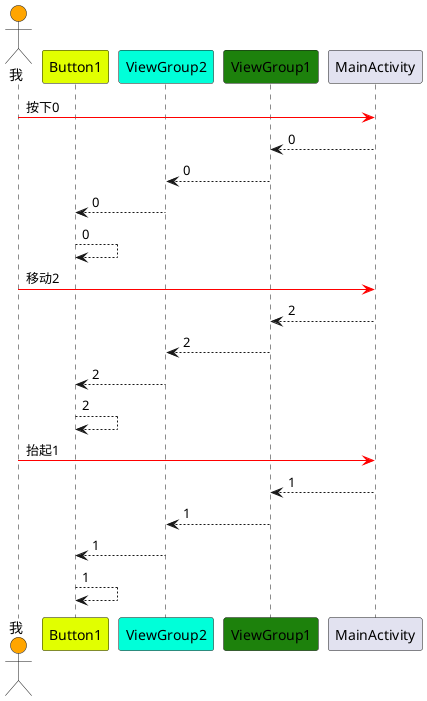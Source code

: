 @startuml
actor 我 #orange
participant Button1 #e1ff00
participant ViewGroup2 #00ffd9
participant ViewGroup1 #1d810c
participant MainActivity

我 -[#red]> MainActivity:按下0
MainActivity --> ViewGroup1:0
ViewGroup1 --> ViewGroup2:0
'ViewGroup2 --> ViewGroup2:0
ViewGroup2 --> Button1:0
Button1 --> Button1:0
'ViewGroup2 <-- Button1:0
'ViewGroup1 <-- ViewGroup2:0
'MainActivity <-- ViewGroup1:0


我 -[#red]> MainActivity:移动2
MainActivity --> ViewGroup1:2
ViewGroup1 --> ViewGroup2:2
'ViewGroup2 --> ViewGroup2:2
ViewGroup2 --> Button1:2
Button1 -->Button1:2
'MainActivity --> MainActivity:2
'MainActivity --> ViewGroup1:2

我 -[#red]> MainActivity:抬起1
MainActivity --> ViewGroup1:1
ViewGroup1 --> ViewGroup2:1
'ViewGroup2 --> ViewGroup2:1
ViewGroup2 --> Button1:1
Button1 --> Button1:1
'MainActivity --> MainActivity:1
'MainActivity --> ViewGroup1:1

@enduml